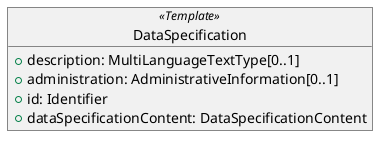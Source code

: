 @startuml
object DataSpecification <<Template>> {
  +description: MultiLanguageTextType[0..1]
  +administration: AdministrativeInformation[0..1]
  +id: Identifier
  +dataSpecificationContent: DataSpecificationContent
}
@enduml